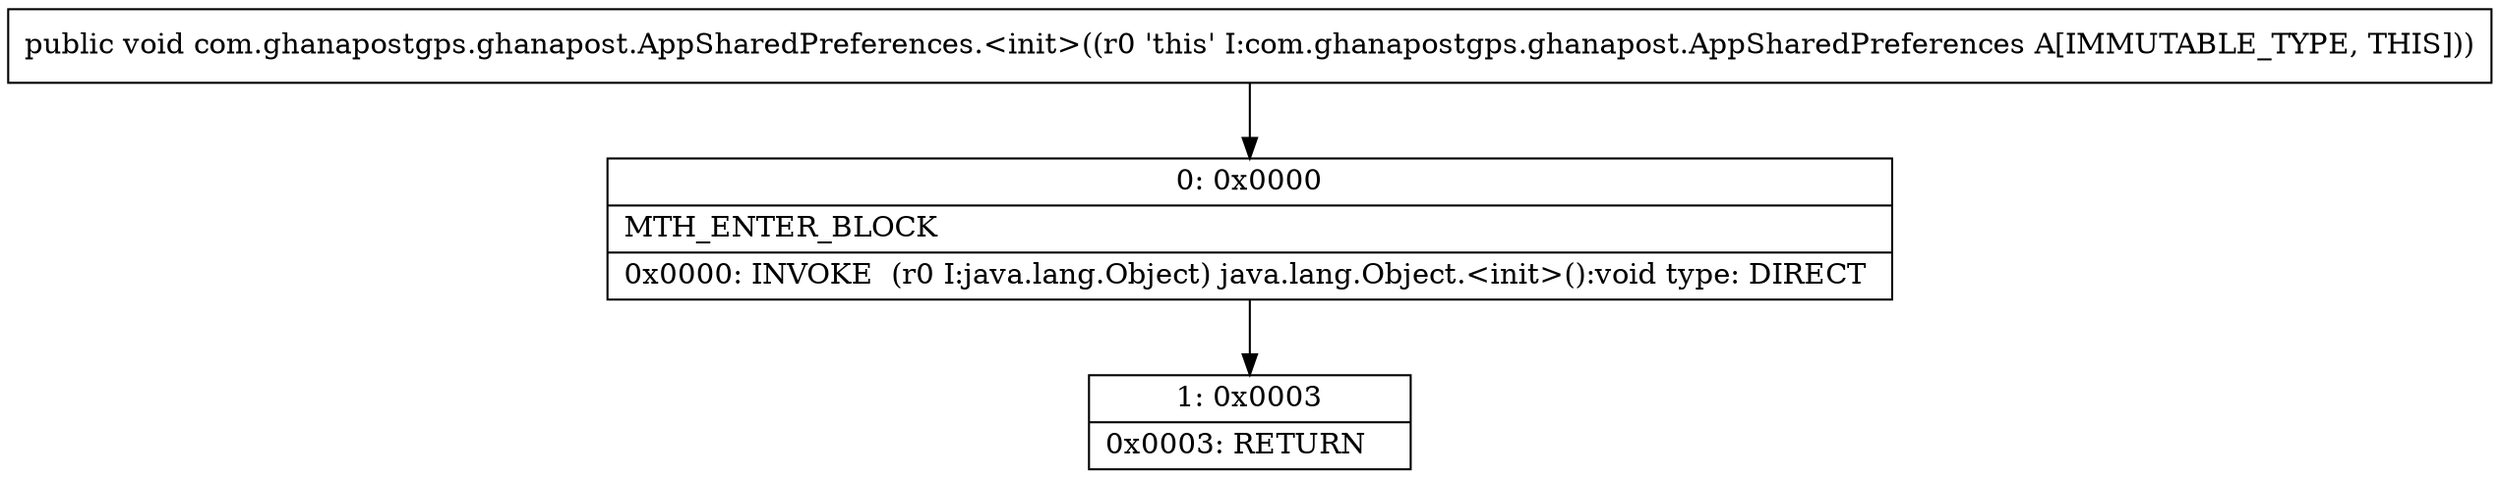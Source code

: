 digraph "CFG forcom.ghanapostgps.ghanapost.AppSharedPreferences.\<init\>()V" {
Node_0 [shape=record,label="{0\:\ 0x0000|MTH_ENTER_BLOCK\l|0x0000: INVOKE  (r0 I:java.lang.Object) java.lang.Object.\<init\>():void type: DIRECT \l}"];
Node_1 [shape=record,label="{1\:\ 0x0003|0x0003: RETURN   \l}"];
MethodNode[shape=record,label="{public void com.ghanapostgps.ghanapost.AppSharedPreferences.\<init\>((r0 'this' I:com.ghanapostgps.ghanapost.AppSharedPreferences A[IMMUTABLE_TYPE, THIS])) }"];
MethodNode -> Node_0;
Node_0 -> Node_1;
}


